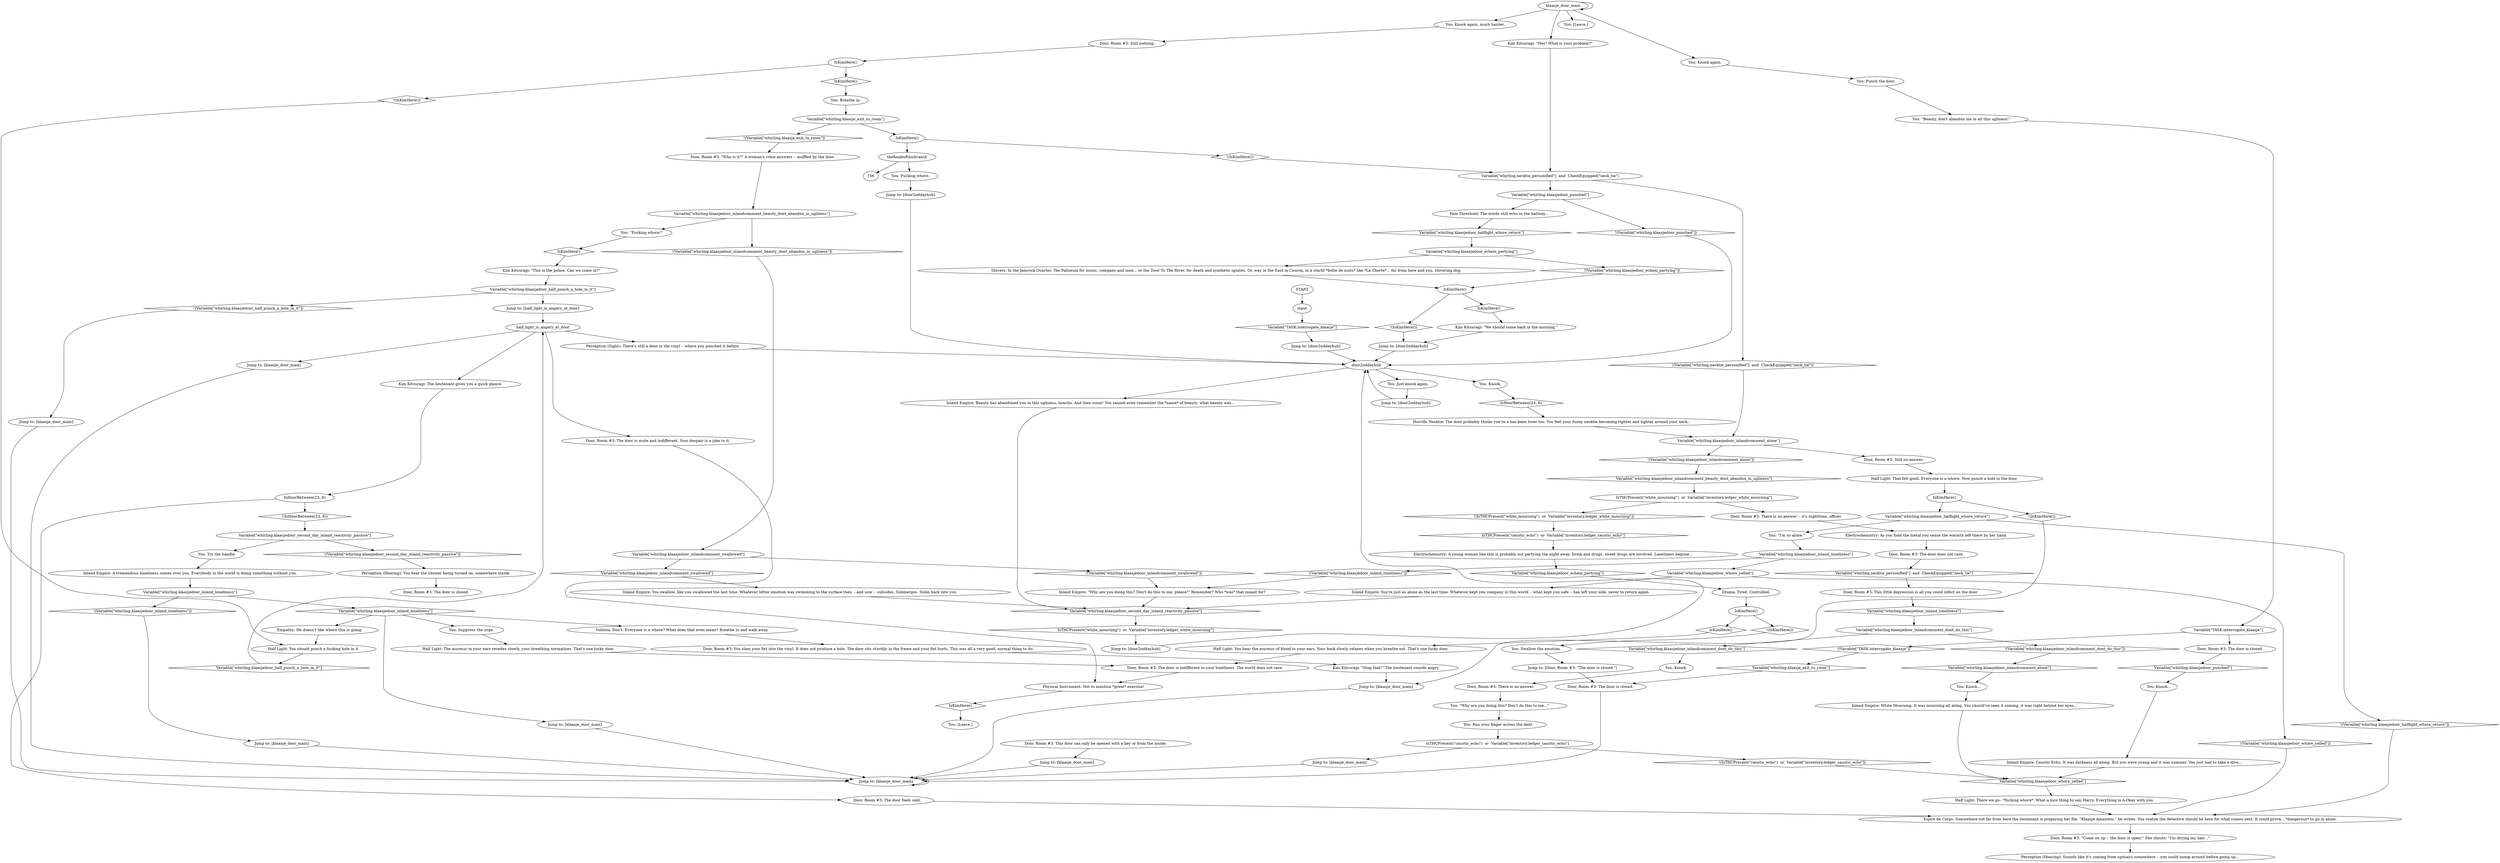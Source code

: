 # WHIRLING F2 / KLAASJE DOOR
# When the dialogue with Klaasje is over you can go and click and her door.
# ==================================================
digraph G {
	  0 [label="START"];
	  1 [label="input"];
	  2 [label="Half Light: You should punch a fucking hole in it."];
	  3 [label="Half Light: The murmur in your ears recedes slowly, your breathing normalizes. That's one lucky door."];
	  4 [label="door2nddayhub"];
	  5 [label="Inland Empire: You swallow, like you swallowed the last time. Whatever bitter emotion was swimming to the surface then -- and now -- subsides. Submerges. Sinks back into you."];
	  6 [label="Variable[\"whirling.klaasjedoor_inlandcomment_swallowed\"]"];
	  7 [label="Variable[\"whirling.klaasjedoor_inlandcomment_swallowed\"]", shape=diamond];
	  8 [label="!(Variable[\"whirling.klaasjedoor_inlandcomment_swallowed\"])", shape=diamond];
	  9 [label="Perception (Hearing): Sounds like it's coming from upstairs somewhere -- you could snoop around before going up..."];
	  10 [label="Door, Room #3: The door is closed."];
	  11 [label="You: Knock again."];
	  12 [label="You: Knock."];
	  13 [label="Variable[\"whirling.klaasjedoor_inland_loneliness\"]"];
	  14 [label="Variable[\"whirling.klaasjedoor_inland_loneliness\"]", shape=diamond];
	  15 [label="!(Variable[\"whirling.klaasjedoor_inland_loneliness\"])", shape=diamond];
	  16 [label="Kim Kitsuragi: \"We should come back in the morning.\""];
	  17 [label="IsKimHere()"];
	  18 [label="IsKimHere()", shape=diamond];
	  19 [label="!(IsKimHere())", shape=diamond];
	  20 [label="Variable[\"whirling.klaasjedoor_inlandcomment_dont_do_this\"]"];
	  21 [label="Variable[\"whirling.klaasjedoor_inlandcomment_dont_do_this\"]", shape=diamond];
	  22 [label="!(Variable[\"whirling.klaasjedoor_inlandcomment_dont_do_this\"])", shape=diamond];
	  23 [label="Door, Room #3: There is no answer."];
	  24 [label="Jump to: [klaasje_door_main]"];
	  25 [label="Jump to: [Door, Room #3: \"The door is closed.\"]"];
	  26 [label="You: Fucking whore."];
	  27 [label="Inland Empire: White Mourning. It was mourning all along. You should've seen it coming, it was right behind her eyes..."];
	  28 [label="Jump to: [door2nddayhub]"];
	  29 [label="Jump to: [klaasje_door_main]"];
	  30 [label="half_light_is_angery_at_door"];
	  31 [label="IsKimHere()"];
	  32 [label="IsKimHere()", shape=diamond];
	  33 [label="!(IsKimHere())", shape=diamond];
	  34 [label="Inland Empire: Caustic Echo. It was darkness all along. But you were young and it was summer. You just had to take a dive..."];
	  35 [label="Door, Room #3: Still nothing."];
	  36 [label="You: Knock again, much harder."];
	  37 [label="Jump to: [klaasje_door_main]"];
	  38 [label="IsKimHere()"];
	  39 [label="IsKimHere()", shape=diamond];
	  40 [label="!(IsKimHere())", shape=diamond];
	  41 [label="Door, Room #3: This door can only be opened with a key or from the inside."];
	  42 [label="Inland Empire: A tremendous loneliness comes over you. Everybody in the world is doing something without you."];
	  43 [label="Door, Room #3: The door is closed."];
	  44 [label="Door, Room #3: \"Who is it?\" A woman's voice answers -- muffled by the door."];
	  45 [label="Variable[\"whirling.klaasjedoor_second_day_inland_reactivity_passive\"]"];
	  46 [label="Variable[\"whirling.klaasjedoor_second_day_inland_reactivity_passive\"]", shape=diamond];
	  47 [label="!(Variable[\"whirling.klaasjedoor_second_day_inland_reactivity_passive\"])", shape=diamond];
	  48 [label="You: Try the handle."];
	  49 [label="You: [Leave.]"];
	  50 [label="Kim Kitsuragi: \"Hey! What is your problem?\""];
	  51 [label="Kim Kitsuragi: \"This is the police. Can we come in?\""];
	  52 [label="Half Light: You hear the murmur of blood in your ears. Your back slowly relaxes when you breathe out. That's one lucky door."];
	  53 [label="Variable[\"whirling.klaasje_exit_to_room\"]"];
	  54 [label="Variable[\"whirling.klaasje_exit_to_room\"]", shape=diamond];
	  55 [label="!(Variable[\"whirling.klaasje_exit_to_room\"])", shape=diamond];
	  56 [label="IsKimHere()"];
	  57 [label="IsKimHere()", shape=diamond];
	  58 [label="!(IsKimHere())", shape=diamond];
	  59 [label="thefinaleofthisbranch"];
	  60 [label="Variable[\"whirling.klaasjedoor_echem_partying\"]"];
	  61 [label="Variable[\"whirling.klaasjedoor_echem_partying\"]", shape=diamond];
	  62 [label="!(Variable[\"whirling.klaasjedoor_echem_partying\"])", shape=diamond];
	  63 [label="Shivers: In the Jamrock Quarter, The Paliseum for music, company and men... or the Door To The River, for death and synthetic opiates. Or, way in the East in Couron, in a starlit *boîte de nuits* like *La Cherte*... far from here and you, shivering dog."];
	  64 [label="Drama: Tired. Controlled."];
	  65 [label="Variable[\"whirling.klaasjedoor_inlandcomment_beauty_dont_abandon_in_ugliness\"]"];
	  66 [label="Variable[\"whirling.klaasjedoor_inlandcomment_beauty_dont_abandon_in_ugliness\"]", shape=diamond];
	  67 [label="!(Variable[\"whirling.klaasjedoor_inlandcomment_beauty_dont_abandon_in_ugliness\"])", shape=diamond];
	  68 [label="You: \"Fucking whore!\""];
	  69 [label="Jump to: [klaasje_door_main]"];
	  70 [label="Door, Room #3: The door is indifferent to your loneliness. The world does not care."];
	  71 [label="Variable[\"whirling.klaasjedoor_inland_loneliness\"]"];
	  72 [label="Variable[\"whirling.klaasjedoor_inland_loneliness\"]", shape=diamond];
	  73 [label="!(Variable[\"whirling.klaasjedoor_inland_loneliness\"])", shape=diamond];
	  74 [label="Variable[\"whirling.klaasjedoor_whore_yelled\"]"];
	  75 [label="Variable[\"whirling.klaasjedoor_whore_yelled\"]", shape=diamond];
	  76 [label="!(Variable[\"whirling.klaasjedoor_whore_yelled\"])", shape=diamond];
	  77 [label="Inland Empire: You're just as alone as the last time. Whatever kept you company in this world -- what kept you safe -- has left your side, never to return again."];
	  78 [label="You: Knock..."];
	  79 [label="Jump to: [door2nddayhub]"];
	  80 [label="Door, Room #3: \"Come on up -- the door is open!\" She shouts: \"I'm drying my hair...\""];
	  81 [label="Variable[\"whirling.klaasjedoor_half_punch_a_hole_in_it\"]"];
	  82 [label="Variable[\"whirling.klaasjedoor_half_punch_a_hole_in_it\"]", shape=diamond];
	  83 [label="!(Variable[\"whirling.klaasjedoor_half_punch_a_hole_in_it\"])", shape=diamond];
	  84 [label="Jump to: [half_light_is_angery_at_door]"];
	  85 [label="Door, Room #3: You slam your fist into the vinyl. It does not produce a hole. The door sits sturdily in the frame and your fist hurts. This was all a very good, normal thing to do."];
	  86 [label="You: \"Beauty, don't abandon me in all this ugliness!\""];
	  87 [label="Empathy: He doesn't like where this is going."];
	  88 [label="IsHourBetween(23, 6)"];
	  89 [label="IsHourBetween(23, 6)", shape=diamond];
	  90 [label="!(IsHourBetween(23, 6))", shape=diamond];
	  91 [label="Door, Room #3: The door feels cold."];
	  92 [label="Jump to: [door2nddayhub]"];
	  93 [label="Inland Empire: \"Why are you doing this? Don't do this to me, please!\" Remember? Who *was* that meant for?"];
	  94 [label="You: Knock."];
	  95 [label="klaasje_door_main"];
	  96 [label="Jump to: [klaasje_door_main]"];
	  97 [label="Door, Room #3: The door does not care."];
	  98 [label="Variable[\"TASK.interrogate_klaasje\"]"];
	  99 [label="Variable[\"TASK.interrogate_klaasje\"]", shape=diamond];
	  100 [label="!(Variable[\"TASK.interrogate_klaasje\"])", shape=diamond];
	  101 [label="Door, Room #3: The door is closed."];
	  102 [label="Jump to: [door2nddayhub]"];
	  103 [label="Perception (Hearing): You hear the shower being turned on, somewhere inside."];
	  104 [label="You: \"Why are you doing this? Don't do this to me...\""];
	  105 [label="Volition: Don't. Everyone is a whore? What does that even mean? Breathe in and walk away."];
	  106 [label="IsKimHere()"];
	  107 [label="IsKimHere()", shape=diamond];
	  108 [label="!(IsKimHere())", shape=diamond];
	  109 [label="Variable[\"whirling.klaasjedoor_halflight_whore_return\"]"];
	  110 [label="Variable[\"whirling.klaasjedoor_halflight_whore_return\"]", shape=diamond];
	  111 [label="!(Variable[\"whirling.klaasjedoor_halflight_whore_return\"])", shape=diamond];
	  112 [label="You: \"I'm so alone.\""];
	  113 [label="Jump to: [klaasje_door_main]"];
	  114 [label="Half Light: That felt good. Everyone is a whore. Now punch a hole in the door."];
	  115 [label="Variable[\"whirling.necktie_personified\"]  and  CheckEquipped(\"neck_tie\")"];
	  116 [label="Variable[\"whirling.necktie_personified\"]  and  CheckEquipped(\"neck_tie\")", shape=diamond];
	  117 [label="!(Variable[\"whirling.necktie_personified\"]  and  CheckEquipped(\"neck_tie\"))", shape=diamond];
	  118 [label="Variable[\"whirling.klaasjedoor_punched\"]"];
	  119 [label="Variable[\"whirling.klaasjedoor_punched\"]", shape=diamond];
	  120 [label="!(Variable[\"whirling.klaasjedoor_punched\"])", shape=diamond];
	  121 [label="Pain Threshold: The words still echo in the hallway..."];
	  122 [label="Half Light: There we go-- *fucking whore*. What a nice thing to say, Harry. Everything is A-Okay with you."];
	  123 [label="Jump to: [door2nddayhub]"];
	  124 [label="Esprit de Corps: Somewhere not far from here the lieutenant is preparing her file. \"Klaasje Amandou,\" he writes. You realize the detective should be here for what comes next. It could prove... *dangerous* to go in alone."];
	  125 [label="You: Swallow the emotion."];
	  126 [label="You: Suppress the urge."];
	  127 [label="Door, Room #3: The door is mute and indifferent. Your despair is a joke to it."];
	  128 [label="You: Run your finger across the dent."];
	  129 [label="Inland Empire: Beauty has abandoned you in this ugliness, honcho. And then some! You cannot even remember the *name* of beauty; what beauty was..."];
	  130 [label="IsTHCPresent(\"white_mourning\")  or  Variable[\"inventory.ledger_white_mourning\"]"];
	  131 [label="IsTHCPresent(\"white_mourning\")  or  Variable[\"inventory.ledger_white_mourning\"]", shape=diamond];
	  132 [label="!(IsTHCPresent(\"white_mourning\")  or  Variable[\"inventory.ledger_white_mourning\"])", shape=diamond];
	  133 [label="Door, Room #3: There is no answer -- it's nighttime, officer."];
	  134 [label="Horrific Necktie: The door probably thinks you're a has-been loser too. You feel your funny necktie becoming tighter and tighter around your neck..."];
	  135 [label="Door, Room #3: This little depression is all you could inflict on the door."];
	  136 [label="IsTHCPresent(\"caustic_echo\")  or  Variable[\"inventory.ledger_caustic_echo\"]"];
	  137 [label="IsTHCPresent(\"caustic_echo\")  or  Variable[\"inventory.ledger_caustic_echo\"]", shape=diamond];
	  138 [label="!(IsTHCPresent(\"caustic_echo\")  or  Variable[\"inventory.ledger_caustic_echo\"])", shape=diamond];
	  139 [label="Jump to: [klaasje_door_main]"];
	  140 [label="Variable[\"whirling.klaasjedoor_inlandcomment_alone\"]"];
	  141 [label="Variable[\"whirling.klaasjedoor_inlandcomment_alone\"]", shape=diamond];
	  142 [label="!(Variable[\"whirling.klaasjedoor_inlandcomment_alone\"])", shape=diamond];
	  143 [label="Door, Room #3: Still no answer."];
	  144 [label="You: Punch the door."];
	  145 [label="Kim Kitsuragi: The lieutenant gives you a quick glance."];
	  146 [label="You: Breathe in."];
	  147 [label="Perception (Sight): There's still a dent in the vinyl -- where you punched it before."];
	  148 [label="You: Knock..."];
	  149 [label="Electrochemistry: A young woman like this is probably out partying the night away. Drink and drugs, sweet drugs are involved. Loneliness begone..."];
	  150 [label="Electrochemistry: As you hold the metal you sense the warmth left there by her hand."];
	  151 [label="Jump to: [klaasje_door_main]"];
	  152 [label="Physical Instrument: Not to mention *great* exercise!"];
	  153 [label="Kim Kitsuragi: \"Stop that!\" The lieutenant sounds angry."];
	  154 [label="You: [Leave.]"];
	  155 [label="You: Just knock again."];
	  0 -> 1
	  1 -> 99
	  2 -> 82
	  3 -> 70
	  4 -> 129
	  4 -> 155
	  4 -> 12
	  5 -> 46
	  6 -> 8
	  6 -> 7
	  7 -> 5
	  8 -> 93
	  10 -> 96
	  11 -> 144
	  12 -> 89
	  13 -> 14
	  13 -> 15
	  14 -> 113
	  14 -> 126
	  14 -> 105
	  14 -> 87
	  15 -> 29
	  16 -> 28
	  17 -> 18
	  17 -> 19
	  18 -> 52
	  19 -> 125
	  20 -> 21
	  20 -> 22
	  21 -> 94
	  22 -> 141
	  23 -> 104
	  24 -> 96
	  25 -> 10
	  26 -> 123
	  27 -> 75
	  28 -> 4
	  29 -> 96
	  30 -> 145
	  30 -> 147
	  30 -> 69
	  30 -> 127
	  31 -> 32
	  31 -> 33
	  32 -> 146
	  33 -> 2
	  34 -> 75
	  35 -> 31
	  36 -> 35
	  37 -> 96
	  38 -> 40
	  38 -> 39
	  39 -> 16
	  40 -> 28
	  41 -> 151
	  42 -> 13
	  44 -> 65
	  45 -> 48
	  45 -> 47
	  46 -> 131
	  47 -> 103
	  48 -> 42
	  50 -> 115
	  51 -> 81
	  52 -> 70
	  53 -> 56
	  53 -> 55
	  54 -> 10
	  55 -> 44
	  56 -> 58
	  56 -> 59
	  57 -> 51
	  58 -> 115
	  59 -> 26
	  59 -> 156
	  60 -> 62
	  60 -> 63
	  61 -> 64
	  62 -> 38
	  63 -> 38
	  64 -> 17
	  65 -> 67
	  65 -> 68
	  66 -> 130
	  67 -> 6
	  68 -> 57
	  69 -> 96
	  70 -> 152
	  71 -> 73
	  71 -> 74
	  72 -> 20
	  73 -> 93
	  74 -> 76
	  74 -> 77
	  75 -> 122
	  76 -> 124
	  77 -> 46
	  78 -> 27
	  79 -> 4
	  80 -> 9
	  81 -> 83
	  81 -> 84
	  82 -> 30
	  83 -> 37
	  84 -> 30
	  85 -> 153
	  86 -> 98
	  87 -> 2
	  88 -> 90
	  88 -> 91
	  89 -> 134
	  90 -> 45
	  91 -> 124
	  92 -> 4
	  93 -> 46
	  94 -> 23
	  95 -> 36
	  95 -> 11
	  95 -> 49
	  95 -> 50
	  95 -> 95
	  96 -> 96
	  97 -> 116
	  98 -> 100
	  98 -> 101
	  99 -> 102
	  100 -> 54
	  101 -> 119
	  102 -> 4
	  103 -> 43
	  104 -> 128
	  105 -> 85
	  106 -> 108
	  106 -> 109
	  107 -> 154
	  108 -> 24
	  109 -> 112
	  109 -> 111
	  110 -> 60
	  111 -> 124
	  112 -> 71
	  113 -> 96
	  114 -> 106
	  115 -> 117
	  115 -> 118
	  116 -> 135
	  117 -> 140
	  118 -> 120
	  118 -> 121
	  119 -> 148
	  120 -> 4
	  121 -> 110
	  122 -> 124
	  123 -> 4
	  124 -> 80
	  125 -> 25
	  126 -> 3
	  127 -> 152
	  128 -> 136
	  129 -> 46
	  130 -> 132
	  130 -> 133
	  131 -> 79
	  132 -> 137
	  133 -> 150
	  134 -> 140
	  135 -> 72
	  136 -> 138
	  136 -> 139
	  137 -> 149
	  138 -> 75
	  139 -> 96
	  140 -> 142
	  140 -> 143
	  141 -> 78
	  142 -> 66
	  143 -> 114
	  144 -> 86
	  145 -> 88
	  146 -> 53
	  147 -> 4
	  148 -> 34
	  149 -> 61
	  150 -> 97
	  151 -> 96
	  152 -> 107
	  153 -> 24
	  155 -> 92
}


